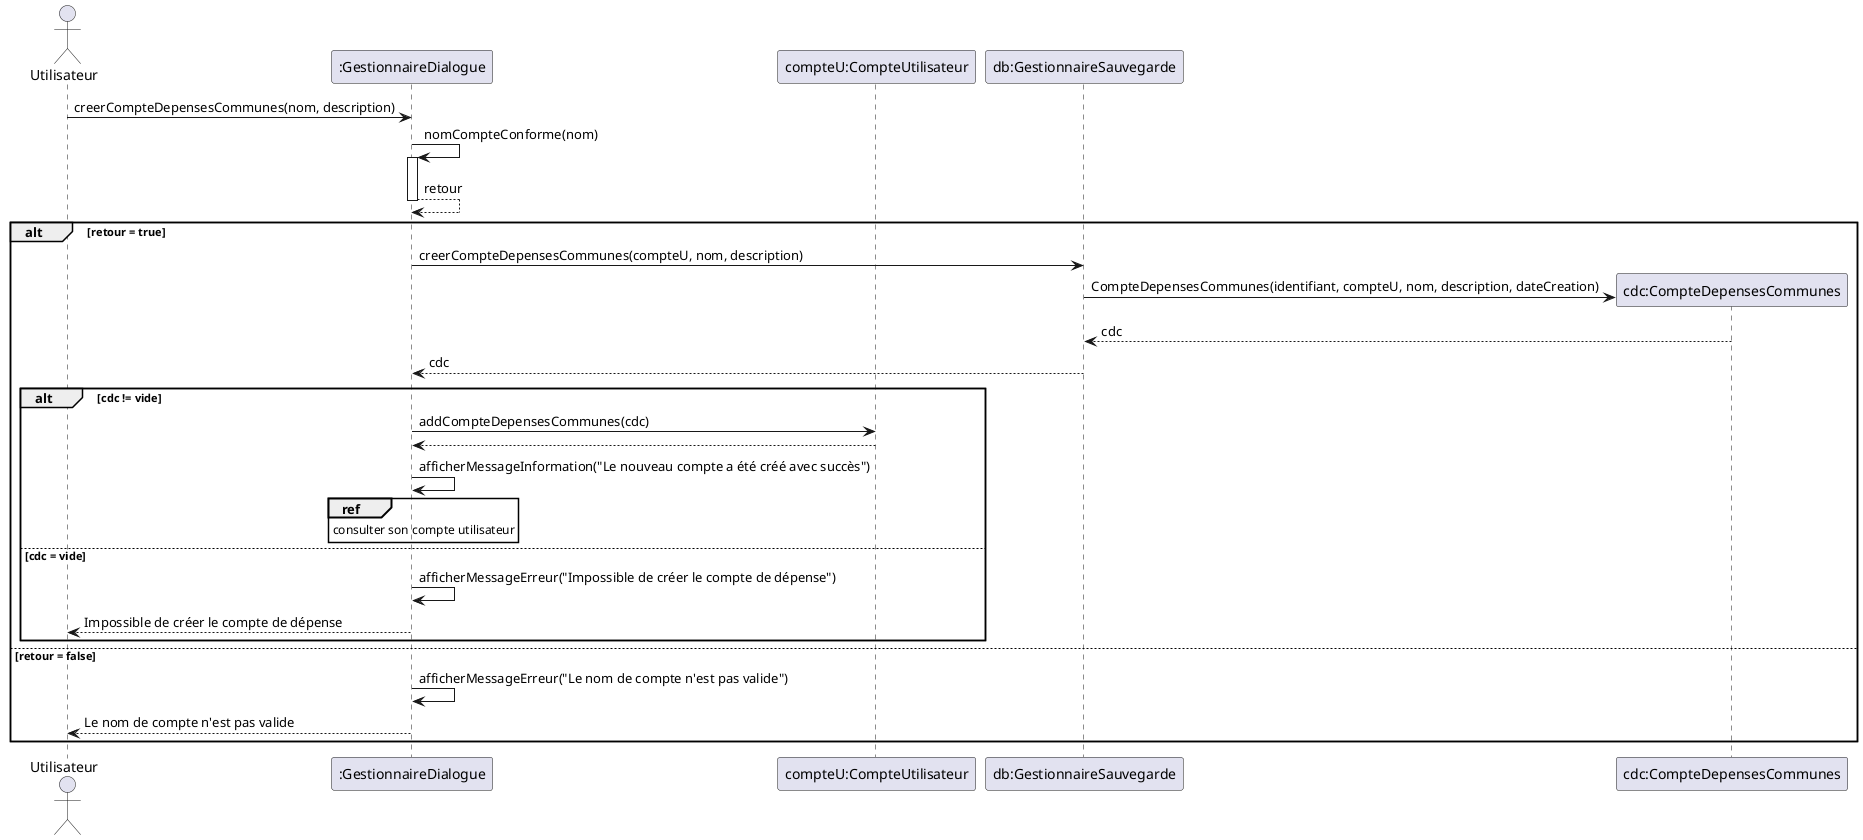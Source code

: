 @startuml  Creer un compte de dépenses communes

actor "Utilisateur" as us
participant ":GestionnaireDialogue" as gd
participant "compteU:CompteUtilisateur" as cu
participant "db:GestionnaireSauvegarde" as gs
participant "cdc:CompteDepensesCommunes" as cdc

us 	-> 	gd : creerCompteDepensesCommunes(nom, description)
' verification du nom
gd 	-> 	gd ++: nomCompteConforme(nom)
gd 	--> 	gd --: retour
alt retour = true
gd 	-> 	gs : creerCompteDepensesCommunes(compteU, nom, description)
gs 	-> 	cdc **: CompteDepensesCommunes(identifiant, compteU, nom, description, dateCreation)
cdc --> gs : cdc
gs --> 	gd : cdc
alt cdc != vide
gd -> 	cu : addCompteDepensesCommunes(cdc)
cu 	--> gd :
gd -> gd : afficherMessageInformation("Le nouveau compte a été créé avec succès")
ref over gd : consulter son compte utilisateur
else cdc = vide
gd 	-> 	gd 	: afficherMessageErreur("Impossible de créer le compte de dépense")
gd 	--> 	us : Impossible de créer le compte de dépense
end
else retour = false
gd 	-> 	gd : afficherMessageErreur("Le nom de compte n'est pas valide")
gd 	--> 	us : Le nom de compte n'est pas valide
end
@enduml